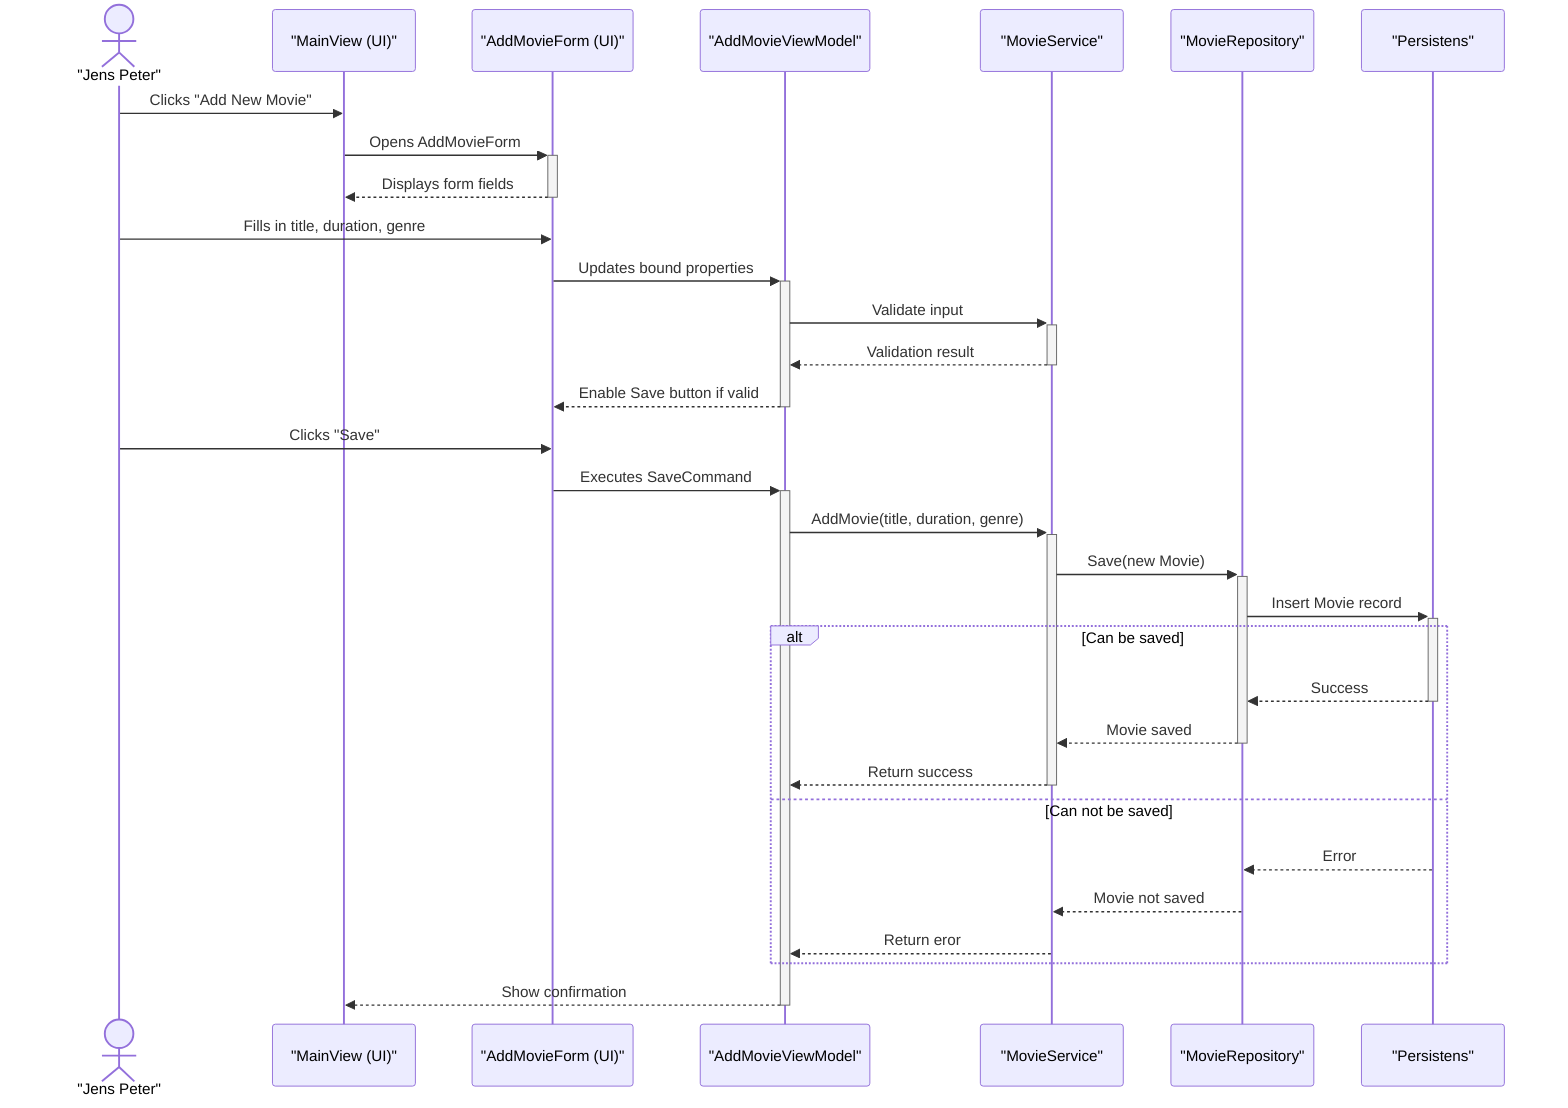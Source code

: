 ﻿sequenceDiagram
    actor JensPeter as "Jens Peter"
    participant UI as "MainView (UI)"
    participant Form as "AddMovieForm (UI)"
    participant VM as "AddMovieViewModel"
    participant Service as "MovieService"
    participant Repo as "MovieRepository"
    participant DB as "Persistens"

    JensPeter->>UI: Clicks "Add New Movie"
    UI->>+Form: Opens AddMovieForm
    Form-->>-UI: Displays form fields

    JensPeter->>Form: Fills in title, duration, genre
    Form->>+VM: Updates bound properties

    VM->>+Service: Validate input
    Service-->>-VM: Validation result
    VM-->>-Form: Enable Save button if valid

    JensPeter->>Form: Clicks "Save"
    Form->>+VM: Executes SaveCommand

    VM->>+Service: AddMovie(title, duration, genre)
    Service->>+Repo: Save(new Movie)
    Repo->>+DB: Insert Movie record
    alt Can be saved
    DB-->>-Repo: Success
    Repo-->>-Service: Movie saved
    Service-->>-VM: Return success
    else Can not be saved
    DB-->>Repo: Error
    Repo-->>Service: Movie not saved
    Service-->>VM: Return eror
    end
    VM-->>-UI: Show confirmation